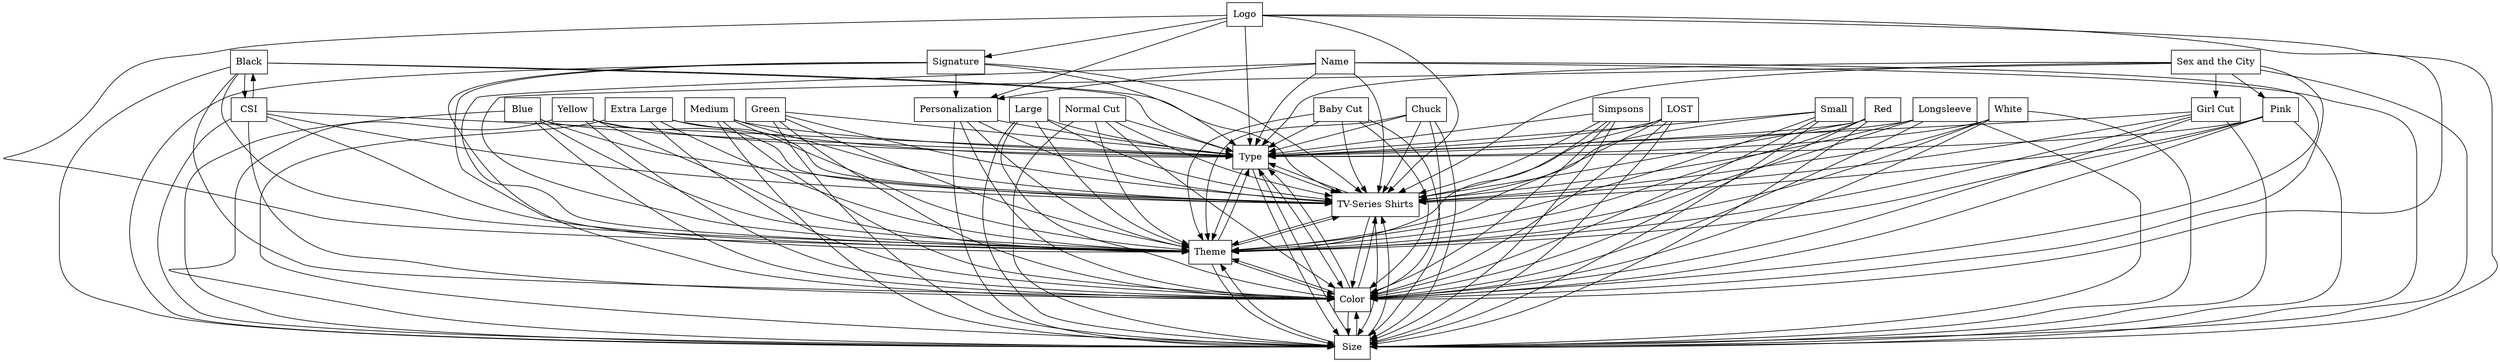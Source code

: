 digraph{
graph [rankdir=TB];
node [shape=box];
edge [arrowhead=normal];
0[label="Girl Cut",]
1[label="Baby Cut",]
2[label="Black",]
3[label="Logo",]
4[label="Type",]
5[label="Simpsons",]
6[label="TV-Series Shirts",]
7[label="Signature",]
8[label="Longsleeve",]
9[label="Extra Large",]
10[label="Blue",]
11[label="Pink",]
12[label="CSI",]
13[label="Size",]
14[label="Medium",]
15[label="Red",]
16[label="Chuck",]
17[label="Large",]
18[label="Yellow",]
19[label="Normal Cut",]
20[label="Sex and the City",]
21[label="Color",]
22[label="Name",]
23[label="White",]
24[label="Personalization",]
25[label="Theme",]
26[label="LOST",]
27[label="Green",]
28[label="Small",]
0->4[label="",]
0->6[label="",]
0->13[label="",]
0->21[label="",]
0->25[label="",]
1->4[label="",]
1->6[label="",]
1->13[label="",]
1->21[label="",]
1->25[label="",]
2->4[label="",]
2->6[label="",]
2->12[label="",]
2->13[label="",]
2->21[label="",]
2->25[label="",]
3->4[label="",]
3->6[label="",]
3->7[label="",]
3->13[label="",]
3->21[label="",]
3->24[label="",]
3->25[label="",]
4->6[label="",]
4->13[label="",]
4->21[label="",]
4->25[label="",]
5->4[label="",]
5->6[label="",]
5->13[label="",]
5->21[label="",]
5->25[label="",]
6->4[label="",]
6->13[label="",]
6->21[label="",]
6->25[label="",]
7->4[label="",]
7->6[label="",]
7->13[label="",]
7->21[label="",]
7->24[label="",]
7->25[label="",]
8->4[label="",]
8->6[label="",]
8->13[label="",]
8->21[label="",]
8->25[label="",]
9->4[label="",]
9->6[label="",]
9->13[label="",]
9->21[label="",]
9->25[label="",]
10->4[label="",]
10->6[label="",]
10->13[label="",]
10->21[label="",]
10->25[label="",]
11->4[label="",]
11->6[label="",]
11->13[label="",]
11->21[label="",]
11->25[label="",]
12->2[label="",]
12->4[label="",]
12->6[label="",]
12->13[label="",]
12->21[label="",]
12->25[label="",]
13->4[label="",]
13->6[label="",]
13->21[label="",]
13->25[label="",]
14->4[label="",]
14->6[label="",]
14->13[label="",]
14->21[label="",]
14->25[label="",]
15->4[label="",]
15->6[label="",]
15->13[label="",]
15->21[label="",]
15->25[label="",]
16->4[label="",]
16->6[label="",]
16->13[label="",]
16->21[label="",]
16->25[label="",]
17->4[label="",]
17->6[label="",]
17->13[label="",]
17->21[label="",]
17->25[label="",]
18->4[label="",]
18->6[label="",]
18->13[label="",]
18->21[label="",]
18->25[label="",]
19->4[label="",]
19->6[label="",]
19->13[label="",]
19->21[label="",]
19->25[label="",]
20->0[label="",]
20->4[label="",]
20->6[label="",]
20->11[label="",]
20->13[label="",]
20->21[label="",]
20->25[label="",]
21->4[label="",]
21->6[label="",]
21->13[label="",]
21->25[label="",]
22->4[label="",]
22->6[label="",]
22->13[label="",]
22->21[label="",]
22->24[label="",]
22->25[label="",]
23->4[label="",]
23->6[label="",]
23->13[label="",]
23->21[label="",]
23->25[label="",]
24->4[label="",]
24->6[label="",]
24->13[label="",]
24->21[label="",]
24->25[label="",]
25->4[label="",]
25->6[label="",]
25->13[label="",]
25->21[label="",]
26->4[label="",]
26->6[label="",]
26->13[label="",]
26->21[label="",]
26->25[label="",]
27->4[label="",]
27->6[label="",]
27->13[label="",]
27->21[label="",]
27->25[label="",]
28->4[label="",]
28->6[label="",]
28->13[label="",]
28->21[label="",]
28->25[label="",]
}

